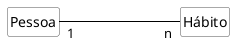 @startuml mod02ima01
hide circle
hide methods
hide empty members

skinparam class {
    BackgroundColor White
    ArrowColor Black
    BorderColor #505050
}
class "Pessoa" as pe
class "Hábito" as ha
left to right direction
pe"1" --- "n"ha
@enduml